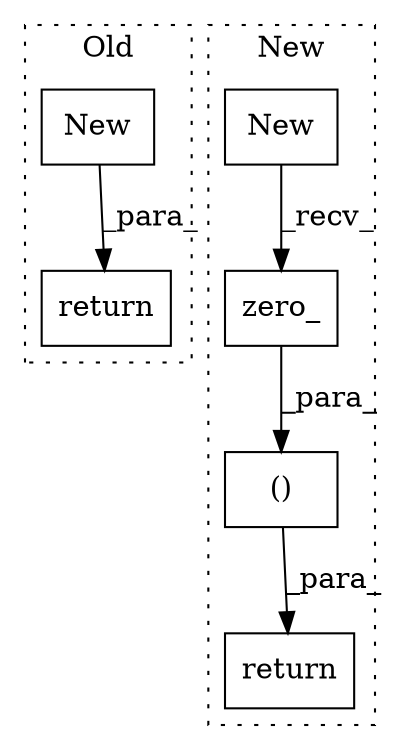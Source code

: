 digraph G {
subgraph cluster0 {
1 [label="return" a="41" s="24111" l="12" shape="box"];
5 [label="New" a="32" s="22912,22933" l="4,1" shape="box"];
label = "Old";
style="dotted";
}
subgraph cluster1 {
2 [label="zero_" a="32" s="23140" l="7" shape="box"];
3 [label="return" a="41" s="24284" l="12" shape="box"];
4 [label="New" a="32" s="23119,23138" l="4,1" shape="box"];
6 [label="()" a="106" s="24296" l="106" shape="box"];
label = "New";
style="dotted";
}
2 -> 6 [label="_para_"];
4 -> 2 [label="_recv_"];
5 -> 1 [label="_para_"];
6 -> 3 [label="_para_"];
}